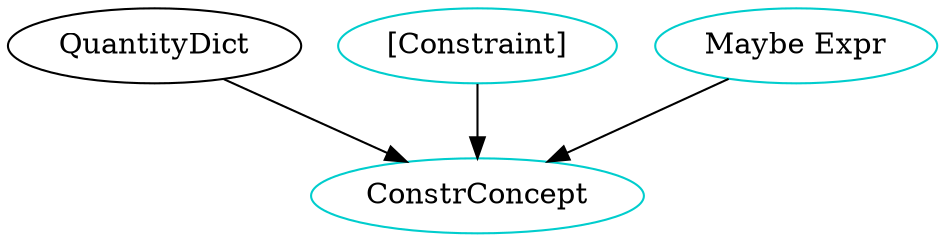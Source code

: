 digraph constrconcept {
	/* relationships between independent and dependent components */
	QuantityDict -> ConstrConcept;
    ConstrConceptConstraints -> ConstrConcept;
    ConstrConceptMaybeExpr -> ConstrConcept;
    
	/* definitions for each type component */
	ConstrConcept 	    [shape=oval, color=cyan3, label="ConstrConcept"];
    ConstrConceptConstraints    [shape=oval, color=cyan3, label="[Constraint]"];
    ConstrConceptMaybeExpr  [shape=oval, color=cyan3, label="Maybe Expr"];

}

/* dot -Tpng sample.dot -o sample.png */

